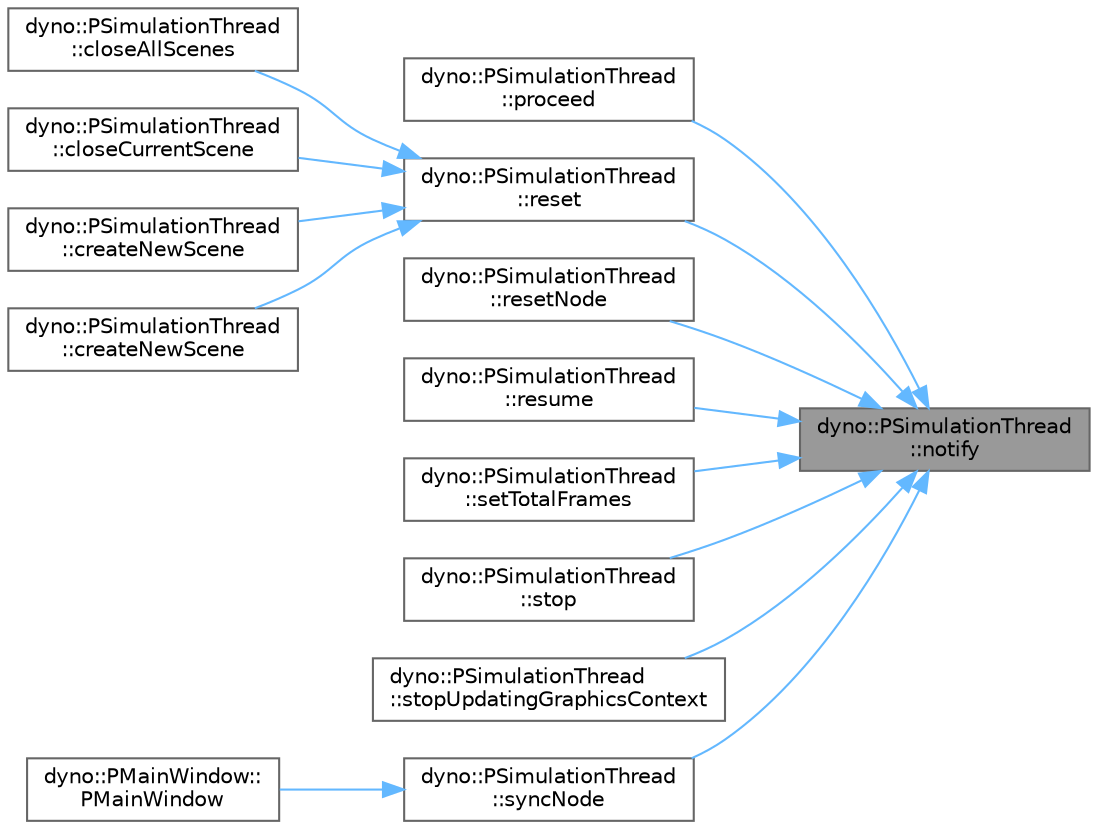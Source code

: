 digraph "dyno::PSimulationThread::notify"
{
 // LATEX_PDF_SIZE
  bgcolor="transparent";
  edge [fontname=Helvetica,fontsize=10,labelfontname=Helvetica,labelfontsize=10];
  node [fontname=Helvetica,fontsize=10,shape=box,height=0.2,width=0.4];
  rankdir="RL";
  Node1 [id="Node000001",label="dyno::PSimulationThread\l::notify",height=0.2,width=0.4,color="gray40", fillcolor="grey60", style="filled", fontcolor="black",tooltip=" "];
  Node1 -> Node2 [id="edge1_Node000001_Node000002",dir="back",color="steelblue1",style="solid",tooltip=" "];
  Node2 [id="Node000002",label="dyno::PSimulationThread\l::proceed",height=0.2,width=0.4,color="grey40", fillcolor="white", style="filled",URL="$classdyno_1_1_p_simulation_thread.html#ac74d3e3227e35faf4d02f4ef4233b671",tooltip="Continue the simulation from the current frame."];
  Node1 -> Node3 [id="edge2_Node000001_Node000003",dir="back",color="steelblue1",style="solid",tooltip=" "];
  Node3 [id="Node000003",label="dyno::PSimulationThread\l::reset",height=0.2,width=0.4,color="grey40", fillcolor="white", style="filled",URL="$classdyno_1_1_p_simulation_thread.html#a0cb1f5a6088db96385a6277b77b1d6a7",tooltip="Reset the simulation."];
  Node3 -> Node4 [id="edge3_Node000003_Node000004",dir="back",color="steelblue1",style="solid",tooltip=" "];
  Node4 [id="Node000004",label="dyno::PSimulationThread\l::closeAllScenes",height=0.2,width=0.4,color="grey40", fillcolor="white", style="filled",URL="$classdyno_1_1_p_simulation_thread.html#a5ce234112a71be123c6dfa2586579309",tooltip=" "];
  Node3 -> Node5 [id="edge4_Node000003_Node000005",dir="back",color="steelblue1",style="solid",tooltip=" "];
  Node5 [id="Node000005",label="dyno::PSimulationThread\l::closeCurrentScene",height=0.2,width=0.4,color="grey40", fillcolor="white", style="filled",URL="$classdyno_1_1_p_simulation_thread.html#aef582603f68487f52bb68fd5b4b85b53",tooltip=" "];
  Node3 -> Node6 [id="edge5_Node000003_Node000006",dir="back",color="steelblue1",style="solid",tooltip=" "];
  Node6 [id="Node000006",label="dyno::PSimulationThread\l::createNewScene",height=0.2,width=0.4,color="grey40", fillcolor="white", style="filled",URL="$classdyno_1_1_p_simulation_thread.html#a8bc824595ab90bbf275b4a05c57be926",tooltip=" "];
  Node3 -> Node7 [id="edge6_Node000003_Node000007",dir="back",color="steelblue1",style="solid",tooltip=" "];
  Node7 [id="Node000007",label="dyno::PSimulationThread\l::createNewScene",height=0.2,width=0.4,color="grey40", fillcolor="white", style="filled",URL="$classdyno_1_1_p_simulation_thread.html#a8973769a3328b22684d63993c85133f6",tooltip=" "];
  Node1 -> Node8 [id="edge7_Node000001_Node000008",dir="back",color="steelblue1",style="solid",tooltip=" "];
  Node8 [id="Node000008",label="dyno::PSimulationThread\l::resetNode",height=0.2,width=0.4,color="grey40", fillcolor="white", style="filled",URL="$classdyno_1_1_p_simulation_thread.html#adaa26e902ad377a74582d4b980e57d18",tooltip=" "];
  Node1 -> Node9 [id="edge8_Node000001_Node000009",dir="back",color="steelblue1",style="solid",tooltip=" "];
  Node9 [id="Node000009",label="dyno::PSimulationThread\l::resume",height=0.2,width=0.4,color="grey40", fillcolor="white", style="filled",URL="$classdyno_1_1_p_simulation_thread.html#a83b6c0ff04614660760860ffb6f6df75",tooltip=" "];
  Node1 -> Node10 [id="edge9_Node000001_Node000010",dir="back",color="steelblue1",style="solid",tooltip=" "];
  Node10 [id="Node000010",label="dyno::PSimulationThread\l::setTotalFrames",height=0.2,width=0.4,color="grey40", fillcolor="white", style="filled",URL="$classdyno_1_1_p_simulation_thread.html#af403a07a0a6e8bce08edf930c228d3d9",tooltip=" "];
  Node1 -> Node11 [id="edge10_Node000001_Node000011",dir="back",color="steelblue1",style="solid",tooltip=" "];
  Node11 [id="Node000011",label="dyno::PSimulationThread\l::stop",height=0.2,width=0.4,color="grey40", fillcolor="white", style="filled",URL="$classdyno_1_1_p_simulation_thread.html#a8ed29749f879a21871dce594b3318d72",tooltip=" "];
  Node1 -> Node12 [id="edge11_Node000001_Node000012",dir="back",color="steelblue1",style="solid",tooltip=" "];
  Node12 [id="Node000012",label="dyno::PSimulationThread\l::stopUpdatingGraphicsContext",height=0.2,width=0.4,color="grey40", fillcolor="white", style="filled",URL="$classdyno_1_1_p_simulation_thread.html#af0595f4b53374d3b4418ce8abbeeb57e",tooltip=" "];
  Node1 -> Node13 [id="edge12_Node000001_Node000013",dir="back",color="steelblue1",style="solid",tooltip=" "];
  Node13 [id="Node000013",label="dyno::PSimulationThread\l::syncNode",height=0.2,width=0.4,color="grey40", fillcolor="white", style="filled",URL="$classdyno_1_1_p_simulation_thread.html#aa8e50b7106fcc35a36d360b3f793087c",tooltip=" "];
  Node13 -> Node14 [id="edge13_Node000013_Node000014",dir="back",color="steelblue1",style="solid",tooltip=" "];
  Node14 [id="Node000014",label="dyno::PMainWindow::\lPMainWindow",height=0.2,width=0.4,color="grey40", fillcolor="white", style="filled",URL="$classdyno_1_1_p_main_window.html#a55a1afe7cc3865eb78d59d769ac2d13a",tooltip=" "];
}

